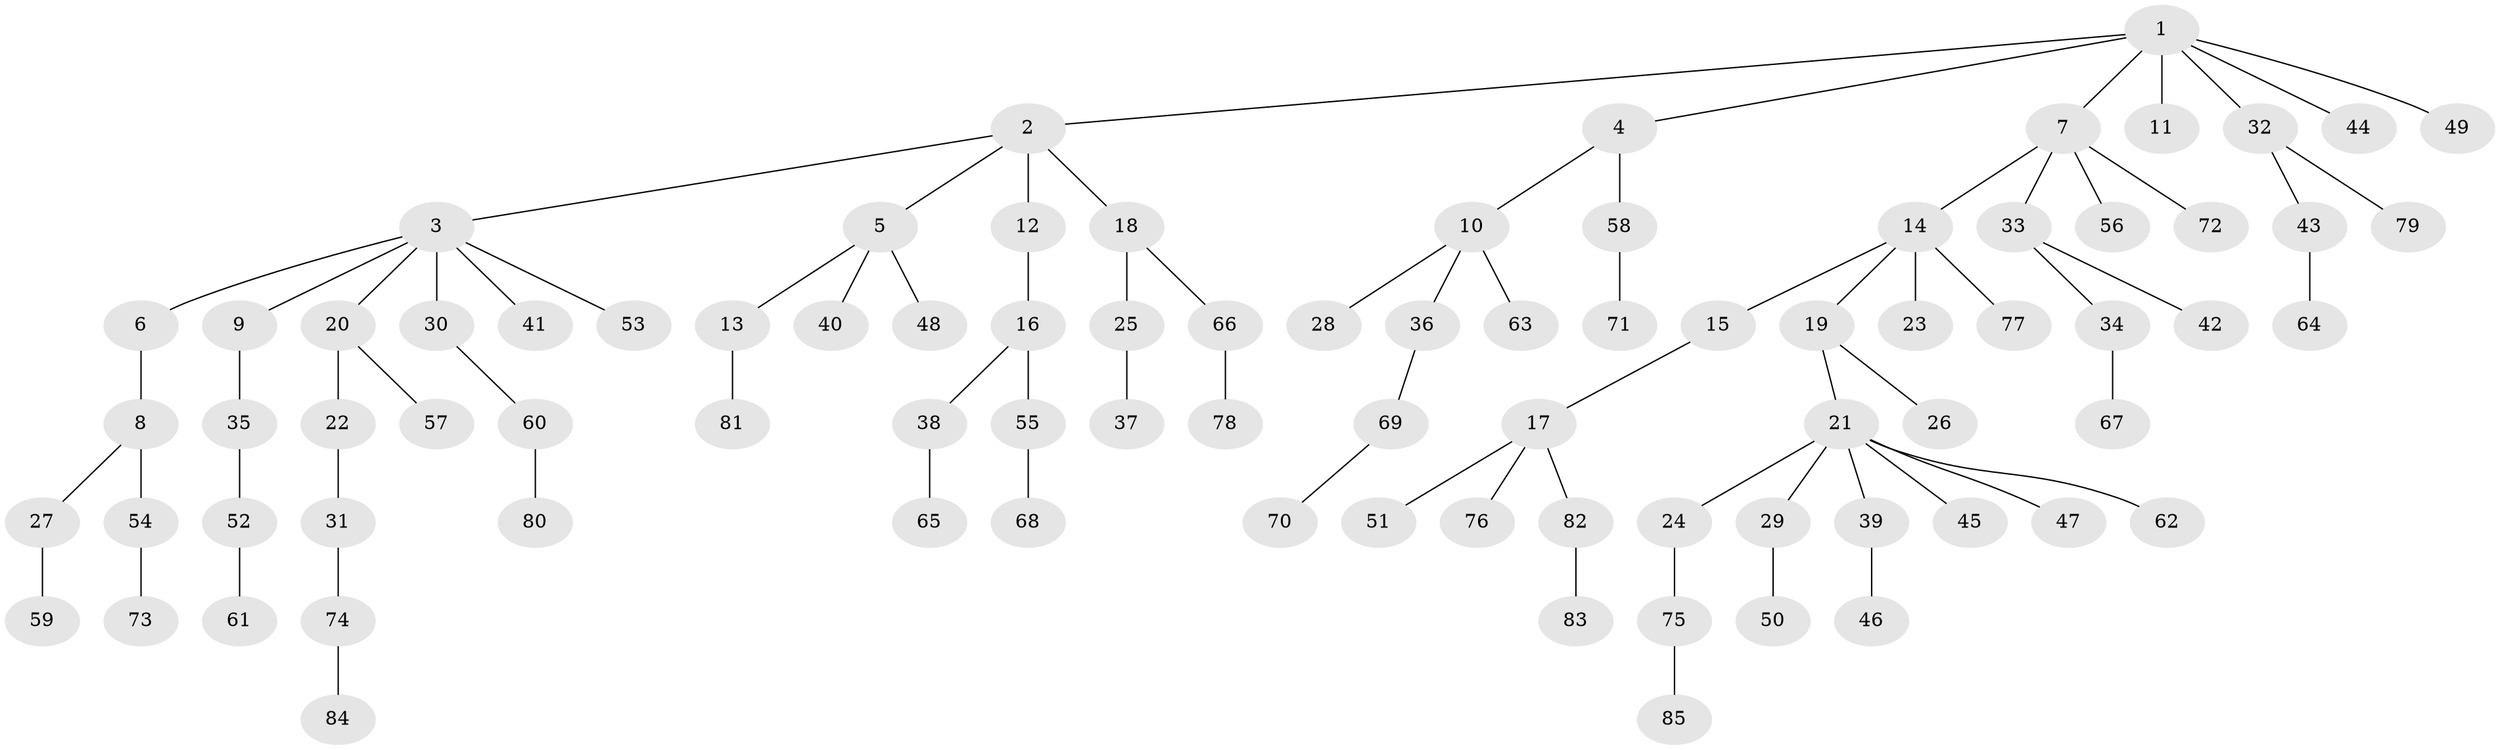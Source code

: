 // Generated by graph-tools (version 1.1) at 2025/26/03/09/25 03:26:32]
// undirected, 85 vertices, 84 edges
graph export_dot {
graph [start="1"]
  node [color=gray90,style=filled];
  1;
  2;
  3;
  4;
  5;
  6;
  7;
  8;
  9;
  10;
  11;
  12;
  13;
  14;
  15;
  16;
  17;
  18;
  19;
  20;
  21;
  22;
  23;
  24;
  25;
  26;
  27;
  28;
  29;
  30;
  31;
  32;
  33;
  34;
  35;
  36;
  37;
  38;
  39;
  40;
  41;
  42;
  43;
  44;
  45;
  46;
  47;
  48;
  49;
  50;
  51;
  52;
  53;
  54;
  55;
  56;
  57;
  58;
  59;
  60;
  61;
  62;
  63;
  64;
  65;
  66;
  67;
  68;
  69;
  70;
  71;
  72;
  73;
  74;
  75;
  76;
  77;
  78;
  79;
  80;
  81;
  82;
  83;
  84;
  85;
  1 -- 2;
  1 -- 4;
  1 -- 7;
  1 -- 11;
  1 -- 32;
  1 -- 44;
  1 -- 49;
  2 -- 3;
  2 -- 5;
  2 -- 12;
  2 -- 18;
  3 -- 6;
  3 -- 9;
  3 -- 20;
  3 -- 30;
  3 -- 41;
  3 -- 53;
  4 -- 10;
  4 -- 58;
  5 -- 13;
  5 -- 40;
  5 -- 48;
  6 -- 8;
  7 -- 14;
  7 -- 33;
  7 -- 56;
  7 -- 72;
  8 -- 27;
  8 -- 54;
  9 -- 35;
  10 -- 28;
  10 -- 36;
  10 -- 63;
  12 -- 16;
  13 -- 81;
  14 -- 15;
  14 -- 19;
  14 -- 23;
  14 -- 77;
  15 -- 17;
  16 -- 38;
  16 -- 55;
  17 -- 51;
  17 -- 76;
  17 -- 82;
  18 -- 25;
  18 -- 66;
  19 -- 21;
  19 -- 26;
  20 -- 22;
  20 -- 57;
  21 -- 24;
  21 -- 29;
  21 -- 39;
  21 -- 45;
  21 -- 47;
  21 -- 62;
  22 -- 31;
  24 -- 75;
  25 -- 37;
  27 -- 59;
  29 -- 50;
  30 -- 60;
  31 -- 74;
  32 -- 43;
  32 -- 79;
  33 -- 34;
  33 -- 42;
  34 -- 67;
  35 -- 52;
  36 -- 69;
  38 -- 65;
  39 -- 46;
  43 -- 64;
  52 -- 61;
  54 -- 73;
  55 -- 68;
  58 -- 71;
  60 -- 80;
  66 -- 78;
  69 -- 70;
  74 -- 84;
  75 -- 85;
  82 -- 83;
}
